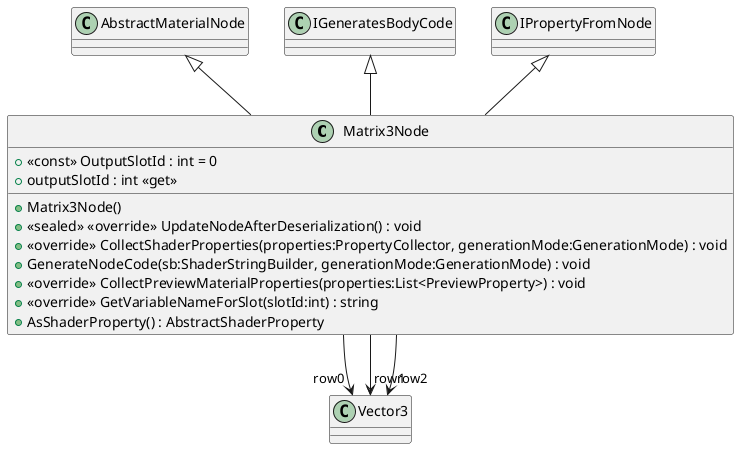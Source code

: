 @startuml
class Matrix3Node {
    + <<const>> OutputSlotId : int = 0
    + Matrix3Node()
    + <<sealed>> <<override>> UpdateNodeAfterDeserialization() : void
    + <<override>> CollectShaderProperties(properties:PropertyCollector, generationMode:GenerationMode) : void
    + GenerateNodeCode(sb:ShaderStringBuilder, generationMode:GenerationMode) : void
    + <<override>> CollectPreviewMaterialProperties(properties:List<PreviewProperty>) : void
    + <<override>> GetVariableNameForSlot(slotId:int) : string
    + AsShaderProperty() : AbstractShaderProperty
    + outputSlotId : int <<get>>
}
AbstractMaterialNode <|-- Matrix3Node
IGeneratesBodyCode <|-- Matrix3Node
IPropertyFromNode <|-- Matrix3Node
Matrix3Node --> "row0" Vector3
Matrix3Node --> "row1" Vector3
Matrix3Node --> "row2" Vector3
@enduml
